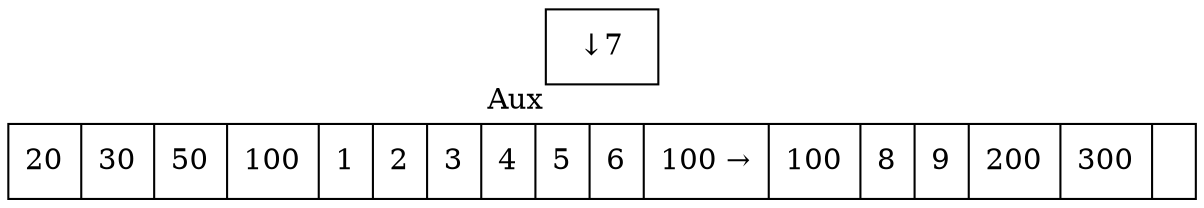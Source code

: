 digraph G{ node [shape = record ];
 rankdir=LR;X[label="{ 20|30|50|100|1|2|3|4|5|6|100 → |100|8|9|200|300|}"]
2[label=" { ↓ 7}"xlabel="Aux"]
}
